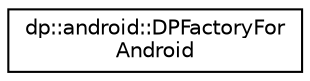 digraph "Graphical Class Hierarchy"
{
  edge [fontname="Helvetica",fontsize="10",labelfontname="Helvetica",labelfontsize="10"];
  node [fontname="Helvetica",fontsize="10",shape=record];
  rankdir="LR";
  Node0 [label="dp::android::DPFactoryFor\lAndroid",height=0.2,width=0.4,color="black", fillcolor="white", style="filled",URL="$classdp_1_1android_1_1_d_p_factory_for_android.html",tooltip="MAKA API Control Interface. "];
}
